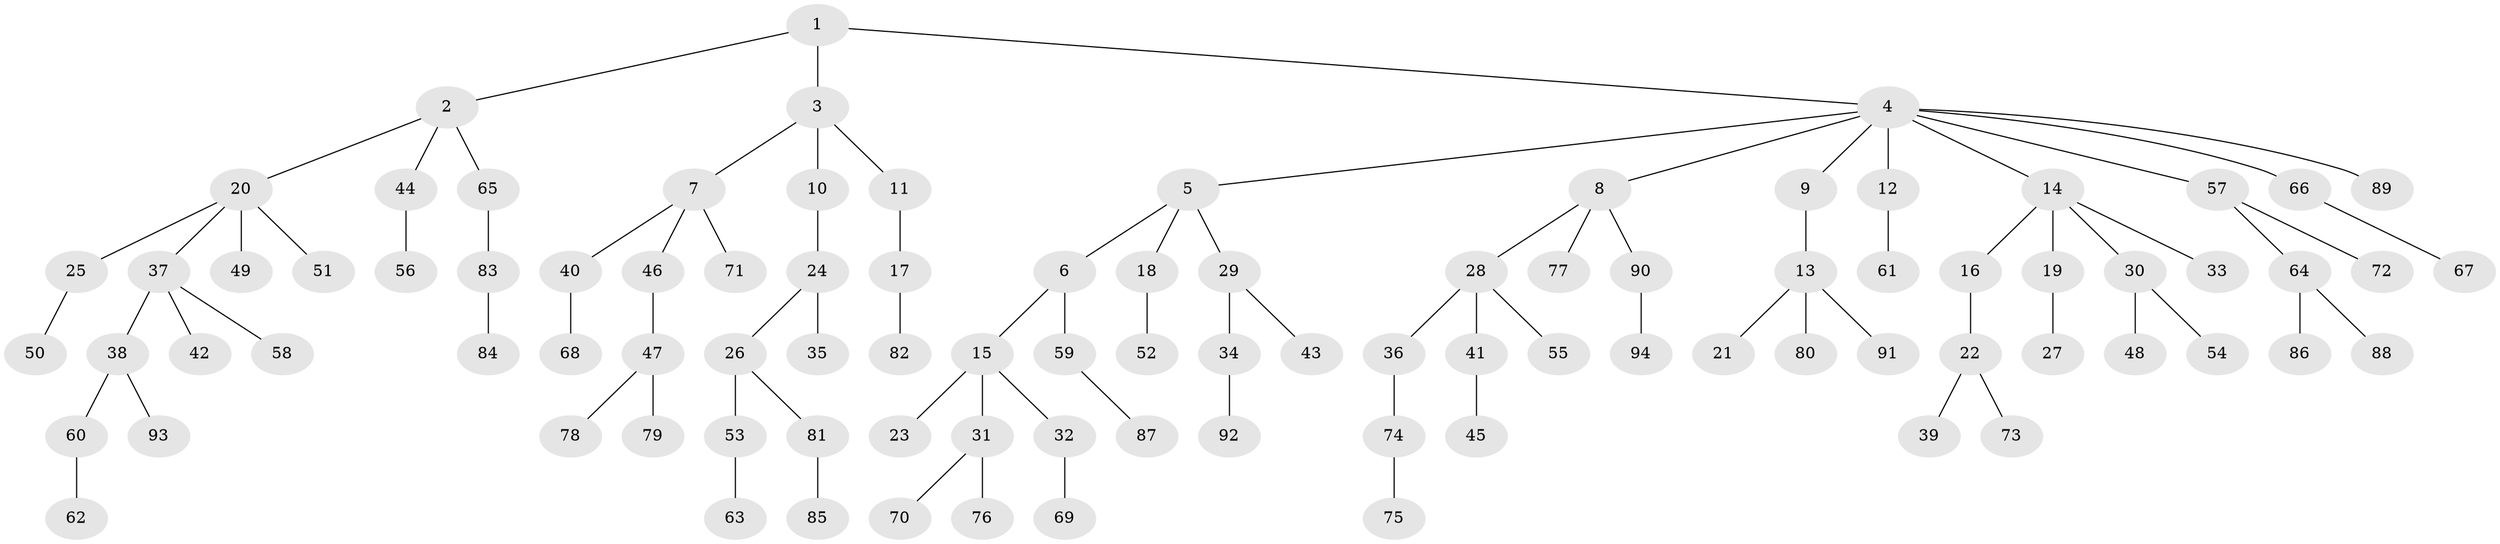 // Generated by graph-tools (version 1.1) at 2025/02/03/09/25 03:02:29]
// undirected, 94 vertices, 93 edges
graph export_dot {
graph [start="1"]
  node [color=gray90,style=filled];
  1;
  2;
  3;
  4;
  5;
  6;
  7;
  8;
  9;
  10;
  11;
  12;
  13;
  14;
  15;
  16;
  17;
  18;
  19;
  20;
  21;
  22;
  23;
  24;
  25;
  26;
  27;
  28;
  29;
  30;
  31;
  32;
  33;
  34;
  35;
  36;
  37;
  38;
  39;
  40;
  41;
  42;
  43;
  44;
  45;
  46;
  47;
  48;
  49;
  50;
  51;
  52;
  53;
  54;
  55;
  56;
  57;
  58;
  59;
  60;
  61;
  62;
  63;
  64;
  65;
  66;
  67;
  68;
  69;
  70;
  71;
  72;
  73;
  74;
  75;
  76;
  77;
  78;
  79;
  80;
  81;
  82;
  83;
  84;
  85;
  86;
  87;
  88;
  89;
  90;
  91;
  92;
  93;
  94;
  1 -- 2;
  1 -- 3;
  1 -- 4;
  2 -- 20;
  2 -- 44;
  2 -- 65;
  3 -- 7;
  3 -- 10;
  3 -- 11;
  4 -- 5;
  4 -- 8;
  4 -- 9;
  4 -- 12;
  4 -- 14;
  4 -- 57;
  4 -- 66;
  4 -- 89;
  5 -- 6;
  5 -- 18;
  5 -- 29;
  6 -- 15;
  6 -- 59;
  7 -- 40;
  7 -- 46;
  7 -- 71;
  8 -- 28;
  8 -- 77;
  8 -- 90;
  9 -- 13;
  10 -- 24;
  11 -- 17;
  12 -- 61;
  13 -- 21;
  13 -- 80;
  13 -- 91;
  14 -- 16;
  14 -- 19;
  14 -- 30;
  14 -- 33;
  15 -- 23;
  15 -- 31;
  15 -- 32;
  16 -- 22;
  17 -- 82;
  18 -- 52;
  19 -- 27;
  20 -- 25;
  20 -- 37;
  20 -- 49;
  20 -- 51;
  22 -- 39;
  22 -- 73;
  24 -- 26;
  24 -- 35;
  25 -- 50;
  26 -- 53;
  26 -- 81;
  28 -- 36;
  28 -- 41;
  28 -- 55;
  29 -- 34;
  29 -- 43;
  30 -- 48;
  30 -- 54;
  31 -- 70;
  31 -- 76;
  32 -- 69;
  34 -- 92;
  36 -- 74;
  37 -- 38;
  37 -- 42;
  37 -- 58;
  38 -- 60;
  38 -- 93;
  40 -- 68;
  41 -- 45;
  44 -- 56;
  46 -- 47;
  47 -- 78;
  47 -- 79;
  53 -- 63;
  57 -- 64;
  57 -- 72;
  59 -- 87;
  60 -- 62;
  64 -- 86;
  64 -- 88;
  65 -- 83;
  66 -- 67;
  74 -- 75;
  81 -- 85;
  83 -- 84;
  90 -- 94;
}
